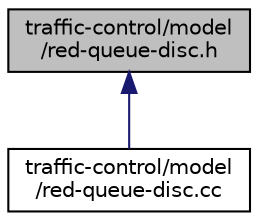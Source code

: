 digraph "traffic-control/model/red-queue-disc.h"
{
  edge [fontname="Helvetica",fontsize="10",labelfontname="Helvetica",labelfontsize="10"];
  node [fontname="Helvetica",fontsize="10",shape=record];
  Node1 [label="traffic-control/model\l/red-queue-disc.h",height=0.2,width=0.4,color="black", fillcolor="grey75", style="filled", fontcolor="black"];
  Node1 -> Node2 [dir="back",color="midnightblue",fontsize="10",style="solid"];
  Node2 [label="traffic-control/model\l/red-queue-disc.cc",height=0.2,width=0.4,color="black", fillcolor="white", style="filled",URL="$dd/d57/red-queue-disc_8cc.html"];
}

